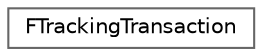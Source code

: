 digraph "Graphical Class Hierarchy"
{
 // INTERACTIVE_SVG=YES
 // LATEX_PDF_SIZE
  bgcolor="transparent";
  edge [fontname=Helvetica,fontsize=10,labelfontname=Helvetica,labelfontsize=10];
  node [fontname=Helvetica,fontsize=10,shape=box,height=0.2,width=0.4];
  rankdir="LR";
  Node0 [id="Node000000",label="FTrackingTransaction",height=0.2,width=0.4,color="grey40", fillcolor="white", style="filled",URL="$d8/d78/structFTrackingTransaction.html",tooltip=" "];
}

